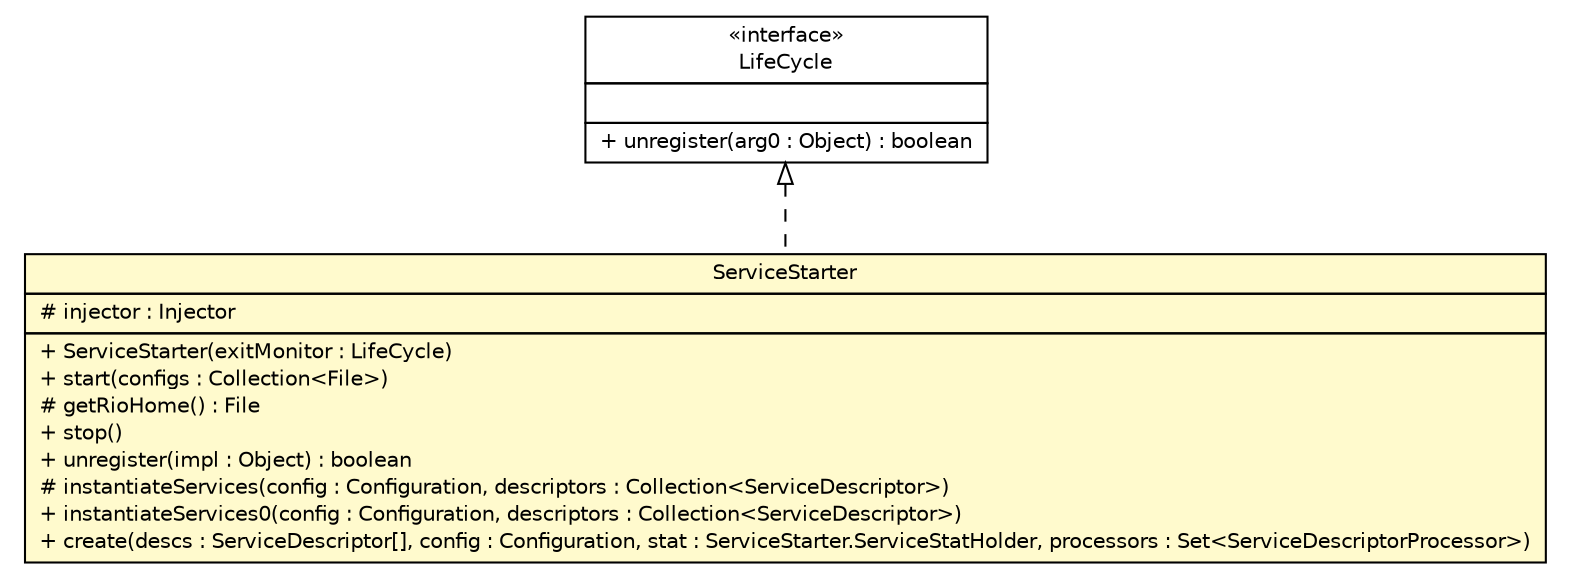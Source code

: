#!/usr/local/bin/dot
#
# Class diagram 
# Generated by UMLGraph version R5_6 (http://www.umlgraph.org/)
#

digraph G {
	edge [fontname="Helvetica",fontsize=10,labelfontname="Helvetica",labelfontsize=10];
	node [fontname="Helvetica",fontsize=10,shape=plaintext];
	nodesep=0.25;
	ranksep=0.5;
	// sorcer.boot.ServiceStarter
	c488130 [label=<<table title="sorcer.boot.ServiceStarter" border="0" cellborder="1" cellspacing="0" cellpadding="2" port="p" bgcolor="lemonChiffon" href="./ServiceStarter.html">
		<tr><td><table border="0" cellspacing="0" cellpadding="1">
<tr><td align="center" balign="center"> ServiceStarter </td></tr>
		</table></td></tr>
		<tr><td><table border="0" cellspacing="0" cellpadding="1">
<tr><td align="left" balign="left"> # injector : Injector </td></tr>
		</table></td></tr>
		<tr><td><table border="0" cellspacing="0" cellpadding="1">
<tr><td align="left" balign="left"> + ServiceStarter(exitMonitor : LifeCycle) </td></tr>
<tr><td align="left" balign="left"> + start(configs : Collection&lt;File&gt;) </td></tr>
<tr><td align="left" balign="left"> # getRioHome() : File </td></tr>
<tr><td align="left" balign="left"> + stop() </td></tr>
<tr><td align="left" balign="left"> + unregister(impl : Object) : boolean </td></tr>
<tr><td align="left" balign="left"> # instantiateServices(config : Configuration, descriptors : Collection&lt;ServiceDescriptor&gt;) </td></tr>
<tr><td align="left" balign="left"> + instantiateServices0(config : Configuration, descriptors : Collection&lt;ServiceDescriptor&gt;) </td></tr>
<tr><td align="left" balign="left"> + create(descs : ServiceDescriptor[], config : Configuration, stat : ServiceStarter.ServiceStatHolder, processors : Set&lt;ServiceDescriptorProcessor&gt;) </td></tr>
		</table></td></tr>
		</table>>, URL="./ServiceStarter.html", fontname="Helvetica", fontcolor="black", fontsize=10.0];
	//sorcer.boot.ServiceStarter implements com.sun.jini.start.LifeCycle
	c488323:p -> c488130:p [dir=back,arrowtail=empty,style=dashed];
	// com.sun.jini.start.LifeCycle
	c488323 [label=<<table title="com.sun.jini.start.LifeCycle" border="0" cellborder="1" cellspacing="0" cellpadding="2" port="p" href="https://river.apache.org/doc/api/com/sun/jini/start/LifeCycle.html">
		<tr><td><table border="0" cellspacing="0" cellpadding="1">
<tr><td align="center" balign="center"> &#171;interface&#187; </td></tr>
<tr><td align="center" balign="center"> LifeCycle </td></tr>
		</table></td></tr>
		<tr><td><table border="0" cellspacing="0" cellpadding="1">
<tr><td align="left" balign="left">  </td></tr>
		</table></td></tr>
		<tr><td><table border="0" cellspacing="0" cellpadding="1">
<tr><td align="left" balign="left"> + unregister(arg0 : Object) : boolean </td></tr>
		</table></td></tr>
		</table>>, URL="https://river.apache.org/doc/api/com/sun/jini/start/LifeCycle.html", fontname="Helvetica", fontcolor="black", fontsize=10.0];
}

